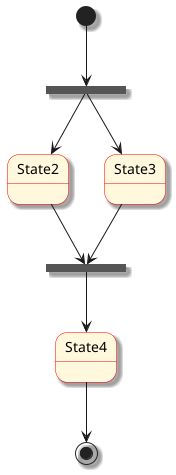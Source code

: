 @startuml
skinparam state {
    BorderColor FF0000
    BackgroundColor #FFF8DC
}
skinparam shadowing true


state fork_state <<fork>>

[*] --> fork_state
fork_state --> State2
fork_state --> State3

state join_state <<join>>

State2 --> join_state
State3 --> join_state
join_state --> State4

State4 --> [*]
@enduml
